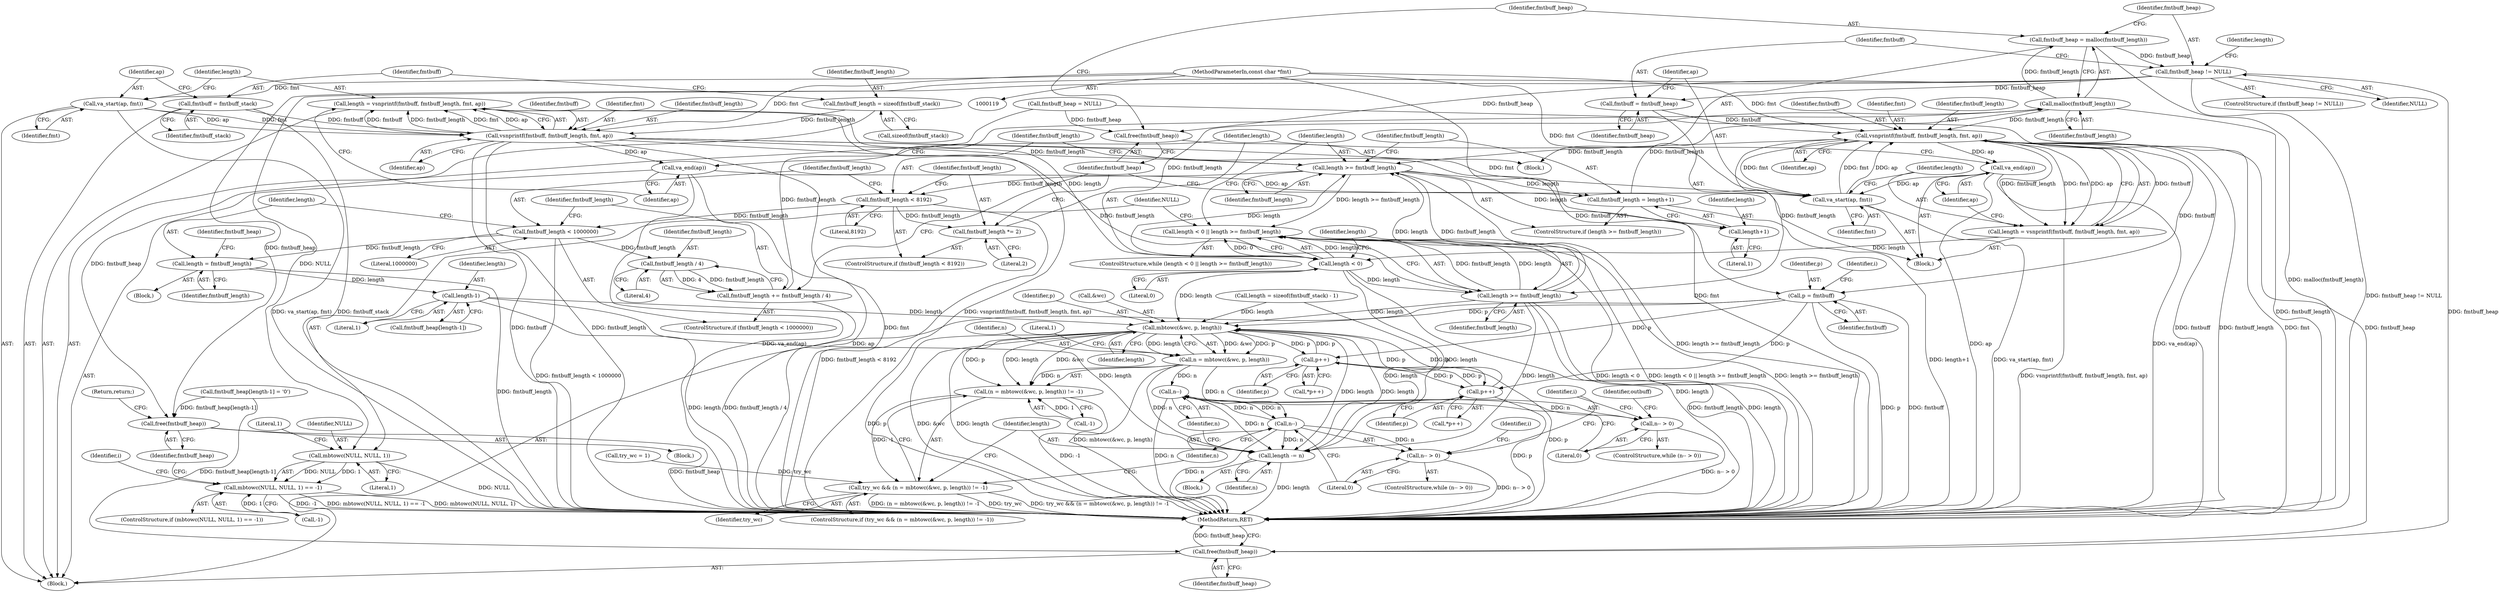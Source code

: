digraph "0_libarchive_e37b620fe8f14535d737e89a4dcabaed4517bf1a@API" {
"1000208" [label="(Call,fmtbuff_heap = malloc(fmtbuff_length))"];
"1000210" [label="(Call,malloc(fmtbuff_length))"];
"1000188" [label="(Call,fmtbuff_length += fmtbuff_length / 4)"];
"1000190" [label="(Call,fmtbuff_length / 4)"];
"1000185" [label="(Call,fmtbuff_length < 1000000)"];
"1000177" [label="(Call,fmtbuff_length < 8192)"];
"1000167" [label="(Call,length >= fmtbuff_length)"];
"1000159" [label="(Call,length < 0)"];
"1000148" [label="(Call,length = vsnprintf(fmtbuff, fmtbuff_length, fmt, ap))"];
"1000150" [label="(Call,vsnprintf(fmtbuff, fmtbuff_length, fmt, ap))"];
"1000142" [label="(Call,fmtbuff = fmtbuff_stack)"];
"1000138" [label="(Call,fmtbuff_length = sizeof(fmtbuff_stack))"];
"1000145" [label="(Call,va_start(ap, fmt))"];
"1000121" [label="(MethodParameterIn,const char *fmt)"];
"1000223" [label="(Call,length = vsnprintf(fmtbuff, fmtbuff_length, fmt, ap))"];
"1000225" [label="(Call,vsnprintf(fmtbuff, fmtbuff_length, fmt, ap))"];
"1000217" [label="(Call,fmtbuff = fmtbuff_heap)"];
"1000213" [label="(Call,fmtbuff_heap != NULL)"];
"1000208" [label="(Call,fmtbuff_heap = malloc(fmtbuff_length))"];
"1000220" [label="(Call,va_start(ap, fmt))"];
"1000230" [label="(Call,va_end(ap))"];
"1000155" [label="(Call,va_end(ap))"];
"1000162" [label="(Call,length >= fmtbuff_length)"];
"1000180" [label="(Call,fmtbuff_length *= 2)"];
"1000170" [label="(Call,fmtbuff_length = length+1)"];
"1000206" [label="(Call,free(fmtbuff_heap))"];
"1000158" [label="(Call,length < 0 || length >= fmtbuff_length)"];
"1000172" [label="(Call,length+1)"];
"1000195" [label="(Call,length = fmtbuff_length)"];
"1000201" [label="(Call,length-1)"];
"1000289" [label="(Call,mbtowc(&wc, p, length))"];
"1000286" [label="(Call,(n = mbtowc(&wc, p, length)) != -1)"];
"1000284" [label="(Call,try_wc && (n = mbtowc(&wc, p, length)) != -1)"];
"1000287" [label="(Call,n = mbtowc(&wc, p, length))"];
"1000297" [label="(Call,length -= n)"];
"1000303" [label="(Call,n--)"];
"1000302" [label="(Call,n-- > 0)"];
"1000318" [label="(Call,n--)"];
"1000317" [label="(Call,n-- > 0)"];
"1000312" [label="(Call,p++)"];
"1000329" [label="(Call,p++)"];
"1000268" [label="(Call,p = fmtbuff)"];
"1000243" [label="(Call,mbtowc(NULL, NULL, 1))"];
"1000242" [label="(Call,mbtowc(NULL, NULL, 1) == -1)"];
"1000250" [label="(Call,free(fmtbuff_heap))"];
"1000360" [label="(Call,free(fmtbuff_heap))"];
"1000292" [label="(Identifier,p)"];
"1000182" [label="(Literal,2)"];
"1000242" [label="(Call,mbtowc(NULL, NULL, 1) == -1)"];
"1000243" [label="(Call,mbtowc(NULL, NULL, 1))"];
"1000220" [label="(Call,va_start(ap, fmt))"];
"1000311" [label="(Call,*p++)"];
"1000362" [label="(MethodReturn,RET)"];
"1000186" [label="(Identifier,fmtbuff_length)"];
"1000151" [label="(Identifier,fmtbuff)"];
"1000212" [label="(ControlStructure,if (fmtbuff_heap != NULL))"];
"1000270" [label="(Identifier,fmtbuff)"];
"1000301" [label="(ControlStructure,while (n-- > 0))"];
"1000213" [label="(Call,fmtbuff_heap != NULL)"];
"1000210" [label="(Call,malloc(fmtbuff_length))"];
"1000219" [label="(Identifier,fmtbuff_heap)"];
"1000156" [label="(Identifier,ap)"];
"1000290" [label="(Call,&wc)"];
"1000211" [label="(Identifier,fmtbuff_length)"];
"1000146" [label="(Identifier,ap)"];
"1000178" [label="(Identifier,fmtbuff_length)"];
"1000217" [label="(Call,fmtbuff = fmtbuff_heap)"];
"1000162" [label="(Call,length >= fmtbuff_length)"];
"1000304" [label="(Identifier,n)"];
"1000228" [label="(Identifier,fmt)"];
"1000241" [label="(ControlStructure,if (mbtowc(NULL, NULL, 1) == -1))"];
"1000195" [label="(Call,length = fmtbuff_length)"];
"1000154" [label="(Identifier,ap)"];
"1000179" [label="(Literal,8192)"];
"1000176" [label="(ControlStructure,if (fmtbuff_length < 8192))"];
"1000170" [label="(Call,fmtbuff_length = length+1)"];
"1000313" [label="(Identifier,p)"];
"1000145" [label="(Call,va_start(ap, fmt))"];
"1000209" [label="(Identifier,fmtbuff_heap)"];
"1000234" [label="(Call,length = sizeof(fmtbuff_stack) - 1)"];
"1000328" [label="(Call,*p++)"];
"1000227" [label="(Identifier,fmtbuff_length)"];
"1000144" [label="(Identifier,fmtbuff_stack)"];
"1000287" [label="(Call,n = mbtowc(&wc, p, length))"];
"1000319" [label="(Identifier,n)"];
"1000247" [label="(Call,-1)"];
"1000177" [label="(Call,fmtbuff_length < 8192)"];
"1000297" [label="(Call,length -= n)"];
"1000143" [label="(Identifier,fmtbuff)"];
"1000167" [label="(Call,length >= fmtbuff_length)"];
"1000256" [label="(Identifier,i)"];
"1000215" [label="(Identifier,NULL)"];
"1000252" [label="(Return,return;)"];
"1000206" [label="(Call,free(fmtbuff_heap))"];
"1000248" [label="(Literal,1)"];
"1000171" [label="(Identifier,fmtbuff_length)"];
"1000189" [label="(Identifier,fmtbuff_length)"];
"1000251" [label="(Identifier,fmtbuff_heap)"];
"1000161" [label="(Literal,0)"];
"1000142" [label="(Call,fmtbuff = fmtbuff_stack)"];
"1000164" [label="(Identifier,fmtbuff_length)"];
"1000160" [label="(Identifier,length)"];
"1000169" [label="(Identifier,fmtbuff_length)"];
"1000216" [label="(Block,)"];
"1000308" [label="(Identifier,outbuff)"];
"1000200" [label="(Identifier,fmtbuff_heap)"];
"1000245" [label="(Identifier,NULL)"];
"1000168" [label="(Identifier,length)"];
"1000149" [label="(Identifier,length)"];
"1000244" [label="(Identifier,NULL)"];
"1000272" [label="(Identifier,i)"];
"1000226" [label="(Identifier,fmtbuff)"];
"1000288" [label="(Identifier,n)"];
"1000192" [label="(Literal,4)"];
"1000231" [label="(Identifier,ap)"];
"1000361" [label="(Identifier,fmtbuff_heap)"];
"1000318" [label="(Call,n--)"];
"1000296" [label="(Block,)"];
"1000285" [label="(Identifier,try_wc)"];
"1000250" [label="(Call,free(fmtbuff_heap))"];
"1000224" [label="(Identifier,length)"];
"1000330" [label="(Identifier,p)"];
"1000122" [label="(Block,)"];
"1000294" [label="(Call,-1)"];
"1000360" [label="(Call,free(fmtbuff_heap))"];
"1000222" [label="(Identifier,fmt)"];
"1000249" [label="(Block,)"];
"1000155" [label="(Call,va_end(ap))"];
"1000157" [label="(ControlStructure,while (length < 0 || length >= fmtbuff_length))"];
"1000303" [label="(Call,n--)"];
"1000305" [label="(Literal,0)"];
"1000190" [label="(Call,fmtbuff_length / 4)"];
"1000148" [label="(Call,length = vsnprintf(fmtbuff, fmtbuff_length, fmt, ap))"];
"1000147" [label="(Identifier,fmt)"];
"1000289" [label="(Call,mbtowc(&wc, p, length))"];
"1000230" [label="(Call,va_end(ap))"];
"1000299" [label="(Identifier,n)"];
"1000320" [label="(Literal,0)"];
"1000153" [label="(Identifier,fmt)"];
"1000269" [label="(Identifier,p)"];
"1000329" [label="(Call,p++)"];
"1000268" [label="(Call,p = fmtbuff)"];
"1000283" [label="(ControlStructure,if (try_wc && (n = mbtowc(&wc, p, length)) != -1))"];
"1000274" [label="(Call,try_wc = 1)"];
"1000152" [label="(Identifier,fmtbuff_length)"];
"1000174" [label="(Literal,1)"];
"1000317" [label="(Call,n-- > 0)"];
"1000150" [label="(Call,vsnprintf(fmtbuff, fmtbuff_length, fmt, ap))"];
"1000158" [label="(Call,length < 0 || length >= fmtbuff_length)"];
"1000208" [label="(Call,fmtbuff_heap = malloc(fmtbuff_length))"];
"1000121" [label="(MethodParameterIn,const char *fmt)"];
"1000139" [label="(Identifier,fmtbuff_length)"];
"1000166" [label="(ControlStructure,if (length >= fmtbuff_length))"];
"1000197" [label="(Identifier,fmtbuff_length)"];
"1000188" [label="(Call,fmtbuff_length += fmtbuff_length / 4)"];
"1000198" [label="(Call,fmtbuff_heap[length-1] = '\0')"];
"1000196" [label="(Identifier,length)"];
"1000316" [label="(ControlStructure,while (n-- > 0))"];
"1000221" [label="(Identifier,ap)"];
"1000246" [label="(Literal,1)"];
"1000191" [label="(Identifier,fmtbuff_length)"];
"1000223" [label="(Call,length = vsnprintf(fmtbuff, fmtbuff_length, fmt, ap))"];
"1000194" [label="(Block,)"];
"1000180" [label="(Call,fmtbuff_length *= 2)"];
"1000284" [label="(Call,try_wc && (n = mbtowc(&wc, p, length)) != -1)"];
"1000225" [label="(Call,vsnprintf(fmtbuff, fmtbuff_length, fmt, ap))"];
"1000295" [label="(Literal,1)"];
"1000140" [label="(Call,sizeof(fmtbuff_stack))"];
"1000165" [label="(Block,)"];
"1000286" [label="(Call,(n = mbtowc(&wc, p, length)) != -1)"];
"1000184" [label="(ControlStructure,if (fmtbuff_length < 1000000))"];
"1000138" [label="(Call,fmtbuff_length = sizeof(fmtbuff_stack))"];
"1000214" [label="(Identifier,fmtbuff_heap)"];
"1000135" [label="(Call,fmtbuff_heap = NULL)"];
"1000203" [label="(Literal,1)"];
"1000298" [label="(Identifier,length)"];
"1000312" [label="(Call,p++)"];
"1000229" [label="(Identifier,ap)"];
"1000207" [label="(Identifier,fmtbuff_heap)"];
"1000159" [label="(Call,length < 0)"];
"1000187" [label="(Literal,1000000)"];
"1000293" [label="(Identifier,length)"];
"1000163" [label="(Identifier,length)"];
"1000235" [label="(Identifier,length)"];
"1000322" [label="(Identifier,i)"];
"1000202" [label="(Identifier,length)"];
"1000201" [label="(Call,length-1)"];
"1000218" [label="(Identifier,fmtbuff)"];
"1000173" [label="(Identifier,length)"];
"1000333" [label="(Identifier,i)"];
"1000172" [label="(Call,length+1)"];
"1000185" [label="(Call,fmtbuff_length < 1000000)"];
"1000199" [label="(Call,fmtbuff_heap[length-1])"];
"1000302" [label="(Call,n-- > 0)"];
"1000181" [label="(Identifier,fmtbuff_length)"];
"1000208" -> "1000165"  [label="AST: "];
"1000208" -> "1000210"  [label="CFG: "];
"1000209" -> "1000208"  [label="AST: "];
"1000210" -> "1000208"  [label="AST: "];
"1000214" -> "1000208"  [label="CFG: "];
"1000208" -> "1000362"  [label="DDG: malloc(fmtbuff_length)"];
"1000210" -> "1000208"  [label="DDG: fmtbuff_length"];
"1000208" -> "1000213"  [label="DDG: fmtbuff_heap"];
"1000210" -> "1000211"  [label="CFG: "];
"1000211" -> "1000210"  [label="AST: "];
"1000210" -> "1000362"  [label="DDG: fmtbuff_length"];
"1000188" -> "1000210"  [label="DDG: fmtbuff_length"];
"1000180" -> "1000210"  [label="DDG: fmtbuff_length"];
"1000170" -> "1000210"  [label="DDG: fmtbuff_length"];
"1000210" -> "1000225"  [label="DDG: fmtbuff_length"];
"1000188" -> "1000184"  [label="AST: "];
"1000188" -> "1000190"  [label="CFG: "];
"1000189" -> "1000188"  [label="AST: "];
"1000190" -> "1000188"  [label="AST: "];
"1000207" -> "1000188"  [label="CFG: "];
"1000188" -> "1000362"  [label="DDG: fmtbuff_length / 4"];
"1000190" -> "1000188"  [label="DDG: fmtbuff_length"];
"1000190" -> "1000188"  [label="DDG: 4"];
"1000190" -> "1000192"  [label="CFG: "];
"1000191" -> "1000190"  [label="AST: "];
"1000192" -> "1000190"  [label="AST: "];
"1000185" -> "1000190"  [label="DDG: fmtbuff_length"];
"1000185" -> "1000184"  [label="AST: "];
"1000185" -> "1000187"  [label="CFG: "];
"1000186" -> "1000185"  [label="AST: "];
"1000187" -> "1000185"  [label="AST: "];
"1000189" -> "1000185"  [label="CFG: "];
"1000196" -> "1000185"  [label="CFG: "];
"1000185" -> "1000362"  [label="DDG: fmtbuff_length < 1000000"];
"1000177" -> "1000185"  [label="DDG: fmtbuff_length"];
"1000185" -> "1000195"  [label="DDG: fmtbuff_length"];
"1000177" -> "1000176"  [label="AST: "];
"1000177" -> "1000179"  [label="CFG: "];
"1000178" -> "1000177"  [label="AST: "];
"1000179" -> "1000177"  [label="AST: "];
"1000181" -> "1000177"  [label="CFG: "];
"1000186" -> "1000177"  [label="CFG: "];
"1000177" -> "1000362"  [label="DDG: fmtbuff_length < 8192"];
"1000167" -> "1000177"  [label="DDG: fmtbuff_length"];
"1000177" -> "1000180"  [label="DDG: fmtbuff_length"];
"1000167" -> "1000166"  [label="AST: "];
"1000167" -> "1000169"  [label="CFG: "];
"1000168" -> "1000167"  [label="AST: "];
"1000169" -> "1000167"  [label="AST: "];
"1000171" -> "1000167"  [label="CFG: "];
"1000178" -> "1000167"  [label="CFG: "];
"1000167" -> "1000362"  [label="DDG: length >= fmtbuff_length"];
"1000167" -> "1000158"  [label="DDG: length >= fmtbuff_length"];
"1000159" -> "1000167"  [label="DDG: length"];
"1000162" -> "1000167"  [label="DDG: length"];
"1000162" -> "1000167"  [label="DDG: fmtbuff_length"];
"1000225" -> "1000167"  [label="DDG: fmtbuff_length"];
"1000150" -> "1000167"  [label="DDG: fmtbuff_length"];
"1000167" -> "1000170"  [label="DDG: length"];
"1000167" -> "1000172"  [label="DDG: length"];
"1000159" -> "1000158"  [label="AST: "];
"1000159" -> "1000161"  [label="CFG: "];
"1000160" -> "1000159"  [label="AST: "];
"1000161" -> "1000159"  [label="AST: "];
"1000163" -> "1000159"  [label="CFG: "];
"1000158" -> "1000159"  [label="CFG: "];
"1000159" -> "1000362"  [label="DDG: length"];
"1000159" -> "1000158"  [label="DDG: length"];
"1000159" -> "1000158"  [label="DDG: 0"];
"1000148" -> "1000159"  [label="DDG: length"];
"1000223" -> "1000159"  [label="DDG: length"];
"1000159" -> "1000162"  [label="DDG: length"];
"1000159" -> "1000289"  [label="DDG: length"];
"1000159" -> "1000297"  [label="DDG: length"];
"1000148" -> "1000122"  [label="AST: "];
"1000148" -> "1000150"  [label="CFG: "];
"1000149" -> "1000148"  [label="AST: "];
"1000150" -> "1000148"  [label="AST: "];
"1000156" -> "1000148"  [label="CFG: "];
"1000148" -> "1000362"  [label="DDG: vsnprintf(fmtbuff, fmtbuff_length, fmt, ap)"];
"1000150" -> "1000148"  [label="DDG: fmtbuff"];
"1000150" -> "1000148"  [label="DDG: fmtbuff_length"];
"1000150" -> "1000148"  [label="DDG: fmt"];
"1000150" -> "1000148"  [label="DDG: ap"];
"1000150" -> "1000154"  [label="CFG: "];
"1000151" -> "1000150"  [label="AST: "];
"1000152" -> "1000150"  [label="AST: "];
"1000153" -> "1000150"  [label="AST: "];
"1000154" -> "1000150"  [label="AST: "];
"1000150" -> "1000362"  [label="DDG: fmtbuff"];
"1000150" -> "1000362"  [label="DDG: fmtbuff_length"];
"1000150" -> "1000362"  [label="DDG: fmt"];
"1000142" -> "1000150"  [label="DDG: fmtbuff"];
"1000138" -> "1000150"  [label="DDG: fmtbuff_length"];
"1000145" -> "1000150"  [label="DDG: fmt"];
"1000145" -> "1000150"  [label="DDG: ap"];
"1000121" -> "1000150"  [label="DDG: fmt"];
"1000150" -> "1000155"  [label="DDG: ap"];
"1000150" -> "1000162"  [label="DDG: fmtbuff_length"];
"1000150" -> "1000220"  [label="DDG: fmt"];
"1000150" -> "1000268"  [label="DDG: fmtbuff"];
"1000142" -> "1000122"  [label="AST: "];
"1000142" -> "1000144"  [label="CFG: "];
"1000143" -> "1000142"  [label="AST: "];
"1000144" -> "1000142"  [label="AST: "];
"1000146" -> "1000142"  [label="CFG: "];
"1000142" -> "1000362"  [label="DDG: fmtbuff_stack"];
"1000138" -> "1000122"  [label="AST: "];
"1000138" -> "1000140"  [label="CFG: "];
"1000139" -> "1000138"  [label="AST: "];
"1000140" -> "1000138"  [label="AST: "];
"1000143" -> "1000138"  [label="CFG: "];
"1000145" -> "1000122"  [label="AST: "];
"1000145" -> "1000147"  [label="CFG: "];
"1000146" -> "1000145"  [label="AST: "];
"1000147" -> "1000145"  [label="AST: "];
"1000149" -> "1000145"  [label="CFG: "];
"1000145" -> "1000362"  [label="DDG: va_start(ap, fmt)"];
"1000121" -> "1000145"  [label="DDG: fmt"];
"1000121" -> "1000119"  [label="AST: "];
"1000121" -> "1000362"  [label="DDG: fmt"];
"1000121" -> "1000220"  [label="DDG: fmt"];
"1000121" -> "1000225"  [label="DDG: fmt"];
"1000223" -> "1000216"  [label="AST: "];
"1000223" -> "1000225"  [label="CFG: "];
"1000224" -> "1000223"  [label="AST: "];
"1000225" -> "1000223"  [label="AST: "];
"1000231" -> "1000223"  [label="CFG: "];
"1000223" -> "1000362"  [label="DDG: vsnprintf(fmtbuff, fmtbuff_length, fmt, ap)"];
"1000225" -> "1000223"  [label="DDG: fmtbuff"];
"1000225" -> "1000223"  [label="DDG: fmtbuff_length"];
"1000225" -> "1000223"  [label="DDG: fmt"];
"1000225" -> "1000223"  [label="DDG: ap"];
"1000225" -> "1000229"  [label="CFG: "];
"1000226" -> "1000225"  [label="AST: "];
"1000227" -> "1000225"  [label="AST: "];
"1000228" -> "1000225"  [label="AST: "];
"1000229" -> "1000225"  [label="AST: "];
"1000225" -> "1000362"  [label="DDG: fmtbuff"];
"1000225" -> "1000362"  [label="DDG: fmtbuff_length"];
"1000225" -> "1000362"  [label="DDG: fmt"];
"1000225" -> "1000162"  [label="DDG: fmtbuff_length"];
"1000225" -> "1000220"  [label="DDG: fmt"];
"1000217" -> "1000225"  [label="DDG: fmtbuff"];
"1000220" -> "1000225"  [label="DDG: fmt"];
"1000220" -> "1000225"  [label="DDG: ap"];
"1000225" -> "1000230"  [label="DDG: ap"];
"1000225" -> "1000268"  [label="DDG: fmtbuff"];
"1000217" -> "1000216"  [label="AST: "];
"1000217" -> "1000219"  [label="CFG: "];
"1000218" -> "1000217"  [label="AST: "];
"1000219" -> "1000217"  [label="AST: "];
"1000221" -> "1000217"  [label="CFG: "];
"1000213" -> "1000217"  [label="DDG: fmtbuff_heap"];
"1000213" -> "1000212"  [label="AST: "];
"1000213" -> "1000215"  [label="CFG: "];
"1000214" -> "1000213"  [label="AST: "];
"1000215" -> "1000213"  [label="AST: "];
"1000218" -> "1000213"  [label="CFG: "];
"1000235" -> "1000213"  [label="CFG: "];
"1000213" -> "1000362"  [label="DDG: fmtbuff_heap != NULL"];
"1000213" -> "1000206"  [label="DDG: fmtbuff_heap"];
"1000213" -> "1000243"  [label="DDG: NULL"];
"1000213" -> "1000250"  [label="DDG: fmtbuff_heap"];
"1000213" -> "1000360"  [label="DDG: fmtbuff_heap"];
"1000220" -> "1000216"  [label="AST: "];
"1000220" -> "1000222"  [label="CFG: "];
"1000221" -> "1000220"  [label="AST: "];
"1000222" -> "1000220"  [label="AST: "];
"1000224" -> "1000220"  [label="CFG: "];
"1000220" -> "1000362"  [label="DDG: va_start(ap, fmt)"];
"1000230" -> "1000220"  [label="DDG: ap"];
"1000155" -> "1000220"  [label="DDG: ap"];
"1000230" -> "1000216"  [label="AST: "];
"1000230" -> "1000231"  [label="CFG: "];
"1000231" -> "1000230"  [label="AST: "];
"1000160" -> "1000230"  [label="CFG: "];
"1000230" -> "1000362"  [label="DDG: ap"];
"1000230" -> "1000362"  [label="DDG: va_end(ap)"];
"1000155" -> "1000122"  [label="AST: "];
"1000155" -> "1000156"  [label="CFG: "];
"1000156" -> "1000155"  [label="AST: "];
"1000160" -> "1000155"  [label="CFG: "];
"1000155" -> "1000362"  [label="DDG: va_end(ap)"];
"1000155" -> "1000362"  [label="DDG: ap"];
"1000162" -> "1000158"  [label="AST: "];
"1000162" -> "1000164"  [label="CFG: "];
"1000163" -> "1000162"  [label="AST: "];
"1000164" -> "1000162"  [label="AST: "];
"1000158" -> "1000162"  [label="CFG: "];
"1000162" -> "1000362"  [label="DDG: fmtbuff_length"];
"1000162" -> "1000362"  [label="DDG: length"];
"1000162" -> "1000158"  [label="DDG: length"];
"1000162" -> "1000158"  [label="DDG: fmtbuff_length"];
"1000162" -> "1000289"  [label="DDG: length"];
"1000162" -> "1000297"  [label="DDG: length"];
"1000180" -> "1000176"  [label="AST: "];
"1000180" -> "1000182"  [label="CFG: "];
"1000181" -> "1000180"  [label="AST: "];
"1000182" -> "1000180"  [label="AST: "];
"1000207" -> "1000180"  [label="CFG: "];
"1000170" -> "1000166"  [label="AST: "];
"1000170" -> "1000172"  [label="CFG: "];
"1000171" -> "1000170"  [label="AST: "];
"1000172" -> "1000170"  [label="AST: "];
"1000207" -> "1000170"  [label="CFG: "];
"1000170" -> "1000362"  [label="DDG: length+1"];
"1000206" -> "1000165"  [label="AST: "];
"1000206" -> "1000207"  [label="CFG: "];
"1000207" -> "1000206"  [label="AST: "];
"1000209" -> "1000206"  [label="CFG: "];
"1000135" -> "1000206"  [label="DDG: fmtbuff_heap"];
"1000158" -> "1000157"  [label="AST: "];
"1000168" -> "1000158"  [label="CFG: "];
"1000244" -> "1000158"  [label="CFG: "];
"1000158" -> "1000362"  [label="DDG: length < 0"];
"1000158" -> "1000362"  [label="DDG: length < 0 || length >= fmtbuff_length"];
"1000158" -> "1000362"  [label="DDG: length >= fmtbuff_length"];
"1000172" -> "1000174"  [label="CFG: "];
"1000173" -> "1000172"  [label="AST: "];
"1000174" -> "1000172"  [label="AST: "];
"1000195" -> "1000194"  [label="AST: "];
"1000195" -> "1000197"  [label="CFG: "];
"1000196" -> "1000195"  [label="AST: "];
"1000197" -> "1000195"  [label="AST: "];
"1000200" -> "1000195"  [label="CFG: "];
"1000195" -> "1000362"  [label="DDG: fmtbuff_length"];
"1000195" -> "1000201"  [label="DDG: length"];
"1000201" -> "1000199"  [label="AST: "];
"1000201" -> "1000203"  [label="CFG: "];
"1000202" -> "1000201"  [label="AST: "];
"1000203" -> "1000201"  [label="AST: "];
"1000199" -> "1000201"  [label="CFG: "];
"1000201" -> "1000362"  [label="DDG: length"];
"1000201" -> "1000289"  [label="DDG: length"];
"1000201" -> "1000297"  [label="DDG: length"];
"1000289" -> "1000287"  [label="AST: "];
"1000289" -> "1000293"  [label="CFG: "];
"1000290" -> "1000289"  [label="AST: "];
"1000292" -> "1000289"  [label="AST: "];
"1000293" -> "1000289"  [label="AST: "];
"1000287" -> "1000289"  [label="CFG: "];
"1000289" -> "1000362"  [label="DDG: p"];
"1000289" -> "1000362"  [label="DDG: &wc"];
"1000289" -> "1000362"  [label="DDG: length"];
"1000289" -> "1000286"  [label="DDG: &wc"];
"1000289" -> "1000286"  [label="DDG: p"];
"1000289" -> "1000286"  [label="DDG: length"];
"1000289" -> "1000287"  [label="DDG: &wc"];
"1000289" -> "1000287"  [label="DDG: p"];
"1000289" -> "1000287"  [label="DDG: length"];
"1000312" -> "1000289"  [label="DDG: p"];
"1000268" -> "1000289"  [label="DDG: p"];
"1000329" -> "1000289"  [label="DDG: p"];
"1000297" -> "1000289"  [label="DDG: length"];
"1000234" -> "1000289"  [label="DDG: length"];
"1000289" -> "1000297"  [label="DDG: length"];
"1000289" -> "1000312"  [label="DDG: p"];
"1000289" -> "1000329"  [label="DDG: p"];
"1000286" -> "1000284"  [label="AST: "];
"1000286" -> "1000294"  [label="CFG: "];
"1000287" -> "1000286"  [label="AST: "];
"1000294" -> "1000286"  [label="AST: "];
"1000284" -> "1000286"  [label="CFG: "];
"1000286" -> "1000362"  [label="DDG: -1"];
"1000286" -> "1000284"  [label="DDG: -1"];
"1000287" -> "1000286"  [label="DDG: n"];
"1000294" -> "1000286"  [label="DDG: 1"];
"1000284" -> "1000283"  [label="AST: "];
"1000284" -> "1000285"  [label="CFG: "];
"1000285" -> "1000284"  [label="AST: "];
"1000298" -> "1000284"  [label="CFG: "];
"1000319" -> "1000284"  [label="CFG: "];
"1000284" -> "1000362"  [label="DDG: (n = mbtowc(&wc, p, length)) != -1"];
"1000284" -> "1000362"  [label="DDG: try_wc"];
"1000284" -> "1000362"  [label="DDG: try_wc && (n = mbtowc(&wc, p, length)) != -1"];
"1000274" -> "1000284"  [label="DDG: try_wc"];
"1000288" -> "1000287"  [label="AST: "];
"1000295" -> "1000287"  [label="CFG: "];
"1000287" -> "1000362"  [label="DDG: mbtowc(&wc, p, length)"];
"1000287" -> "1000297"  [label="DDG: n"];
"1000287" -> "1000303"  [label="DDG: n"];
"1000287" -> "1000318"  [label="DDG: n"];
"1000297" -> "1000296"  [label="AST: "];
"1000297" -> "1000299"  [label="CFG: "];
"1000298" -> "1000297"  [label="AST: "];
"1000299" -> "1000297"  [label="AST: "];
"1000304" -> "1000297"  [label="CFG: "];
"1000297" -> "1000362"  [label="DDG: length"];
"1000303" -> "1000297"  [label="DDG: n"];
"1000318" -> "1000297"  [label="DDG: n"];
"1000234" -> "1000297"  [label="DDG: length"];
"1000303" -> "1000302"  [label="AST: "];
"1000303" -> "1000304"  [label="CFG: "];
"1000304" -> "1000303"  [label="AST: "];
"1000305" -> "1000303"  [label="CFG: "];
"1000303" -> "1000362"  [label="DDG: n"];
"1000303" -> "1000302"  [label="DDG: n"];
"1000318" -> "1000303"  [label="DDG: n"];
"1000303" -> "1000318"  [label="DDG: n"];
"1000302" -> "1000301"  [label="AST: "];
"1000302" -> "1000305"  [label="CFG: "];
"1000305" -> "1000302"  [label="AST: "];
"1000308" -> "1000302"  [label="CFG: "];
"1000333" -> "1000302"  [label="CFG: "];
"1000302" -> "1000362"  [label="DDG: n-- > 0"];
"1000318" -> "1000317"  [label="AST: "];
"1000318" -> "1000319"  [label="CFG: "];
"1000319" -> "1000318"  [label="AST: "];
"1000320" -> "1000318"  [label="CFG: "];
"1000318" -> "1000362"  [label="DDG: n"];
"1000318" -> "1000317"  [label="DDG: n"];
"1000317" -> "1000316"  [label="AST: "];
"1000317" -> "1000320"  [label="CFG: "];
"1000320" -> "1000317"  [label="AST: "];
"1000322" -> "1000317"  [label="CFG: "];
"1000333" -> "1000317"  [label="CFG: "];
"1000317" -> "1000362"  [label="DDG: n-- > 0"];
"1000312" -> "1000311"  [label="AST: "];
"1000312" -> "1000313"  [label="CFG: "];
"1000313" -> "1000312"  [label="AST: "];
"1000311" -> "1000312"  [label="CFG: "];
"1000312" -> "1000362"  [label="DDG: p"];
"1000268" -> "1000312"  [label="DDG: p"];
"1000329" -> "1000312"  [label="DDG: p"];
"1000312" -> "1000329"  [label="DDG: p"];
"1000329" -> "1000328"  [label="AST: "];
"1000329" -> "1000330"  [label="CFG: "];
"1000330" -> "1000329"  [label="AST: "];
"1000328" -> "1000329"  [label="CFG: "];
"1000329" -> "1000362"  [label="DDG: p"];
"1000268" -> "1000329"  [label="DDG: p"];
"1000268" -> "1000122"  [label="AST: "];
"1000268" -> "1000270"  [label="CFG: "];
"1000269" -> "1000268"  [label="AST: "];
"1000270" -> "1000268"  [label="AST: "];
"1000272" -> "1000268"  [label="CFG: "];
"1000268" -> "1000362"  [label="DDG: p"];
"1000268" -> "1000362"  [label="DDG: fmtbuff"];
"1000243" -> "1000242"  [label="AST: "];
"1000243" -> "1000246"  [label="CFG: "];
"1000244" -> "1000243"  [label="AST: "];
"1000245" -> "1000243"  [label="AST: "];
"1000246" -> "1000243"  [label="AST: "];
"1000248" -> "1000243"  [label="CFG: "];
"1000243" -> "1000362"  [label="DDG: NULL"];
"1000243" -> "1000242"  [label="DDG: NULL"];
"1000243" -> "1000242"  [label="DDG: 1"];
"1000242" -> "1000241"  [label="AST: "];
"1000242" -> "1000247"  [label="CFG: "];
"1000247" -> "1000242"  [label="AST: "];
"1000251" -> "1000242"  [label="CFG: "];
"1000256" -> "1000242"  [label="CFG: "];
"1000242" -> "1000362"  [label="DDG: mbtowc(NULL, NULL, 1) == -1"];
"1000242" -> "1000362"  [label="DDG: mbtowc(NULL, NULL, 1)"];
"1000242" -> "1000362"  [label="DDG: -1"];
"1000247" -> "1000242"  [label="DDG: 1"];
"1000250" -> "1000249"  [label="AST: "];
"1000250" -> "1000251"  [label="CFG: "];
"1000251" -> "1000250"  [label="AST: "];
"1000252" -> "1000250"  [label="CFG: "];
"1000250" -> "1000362"  [label="DDG: fmtbuff_heap"];
"1000198" -> "1000250"  [label="DDG: fmtbuff_heap[length-1]"];
"1000135" -> "1000250"  [label="DDG: fmtbuff_heap"];
"1000360" -> "1000122"  [label="AST: "];
"1000360" -> "1000361"  [label="CFG: "];
"1000361" -> "1000360"  [label="AST: "];
"1000362" -> "1000360"  [label="CFG: "];
"1000360" -> "1000362"  [label="DDG: fmtbuff_heap"];
"1000198" -> "1000360"  [label="DDG: fmtbuff_heap[length-1]"];
"1000135" -> "1000360"  [label="DDG: fmtbuff_heap"];
}
